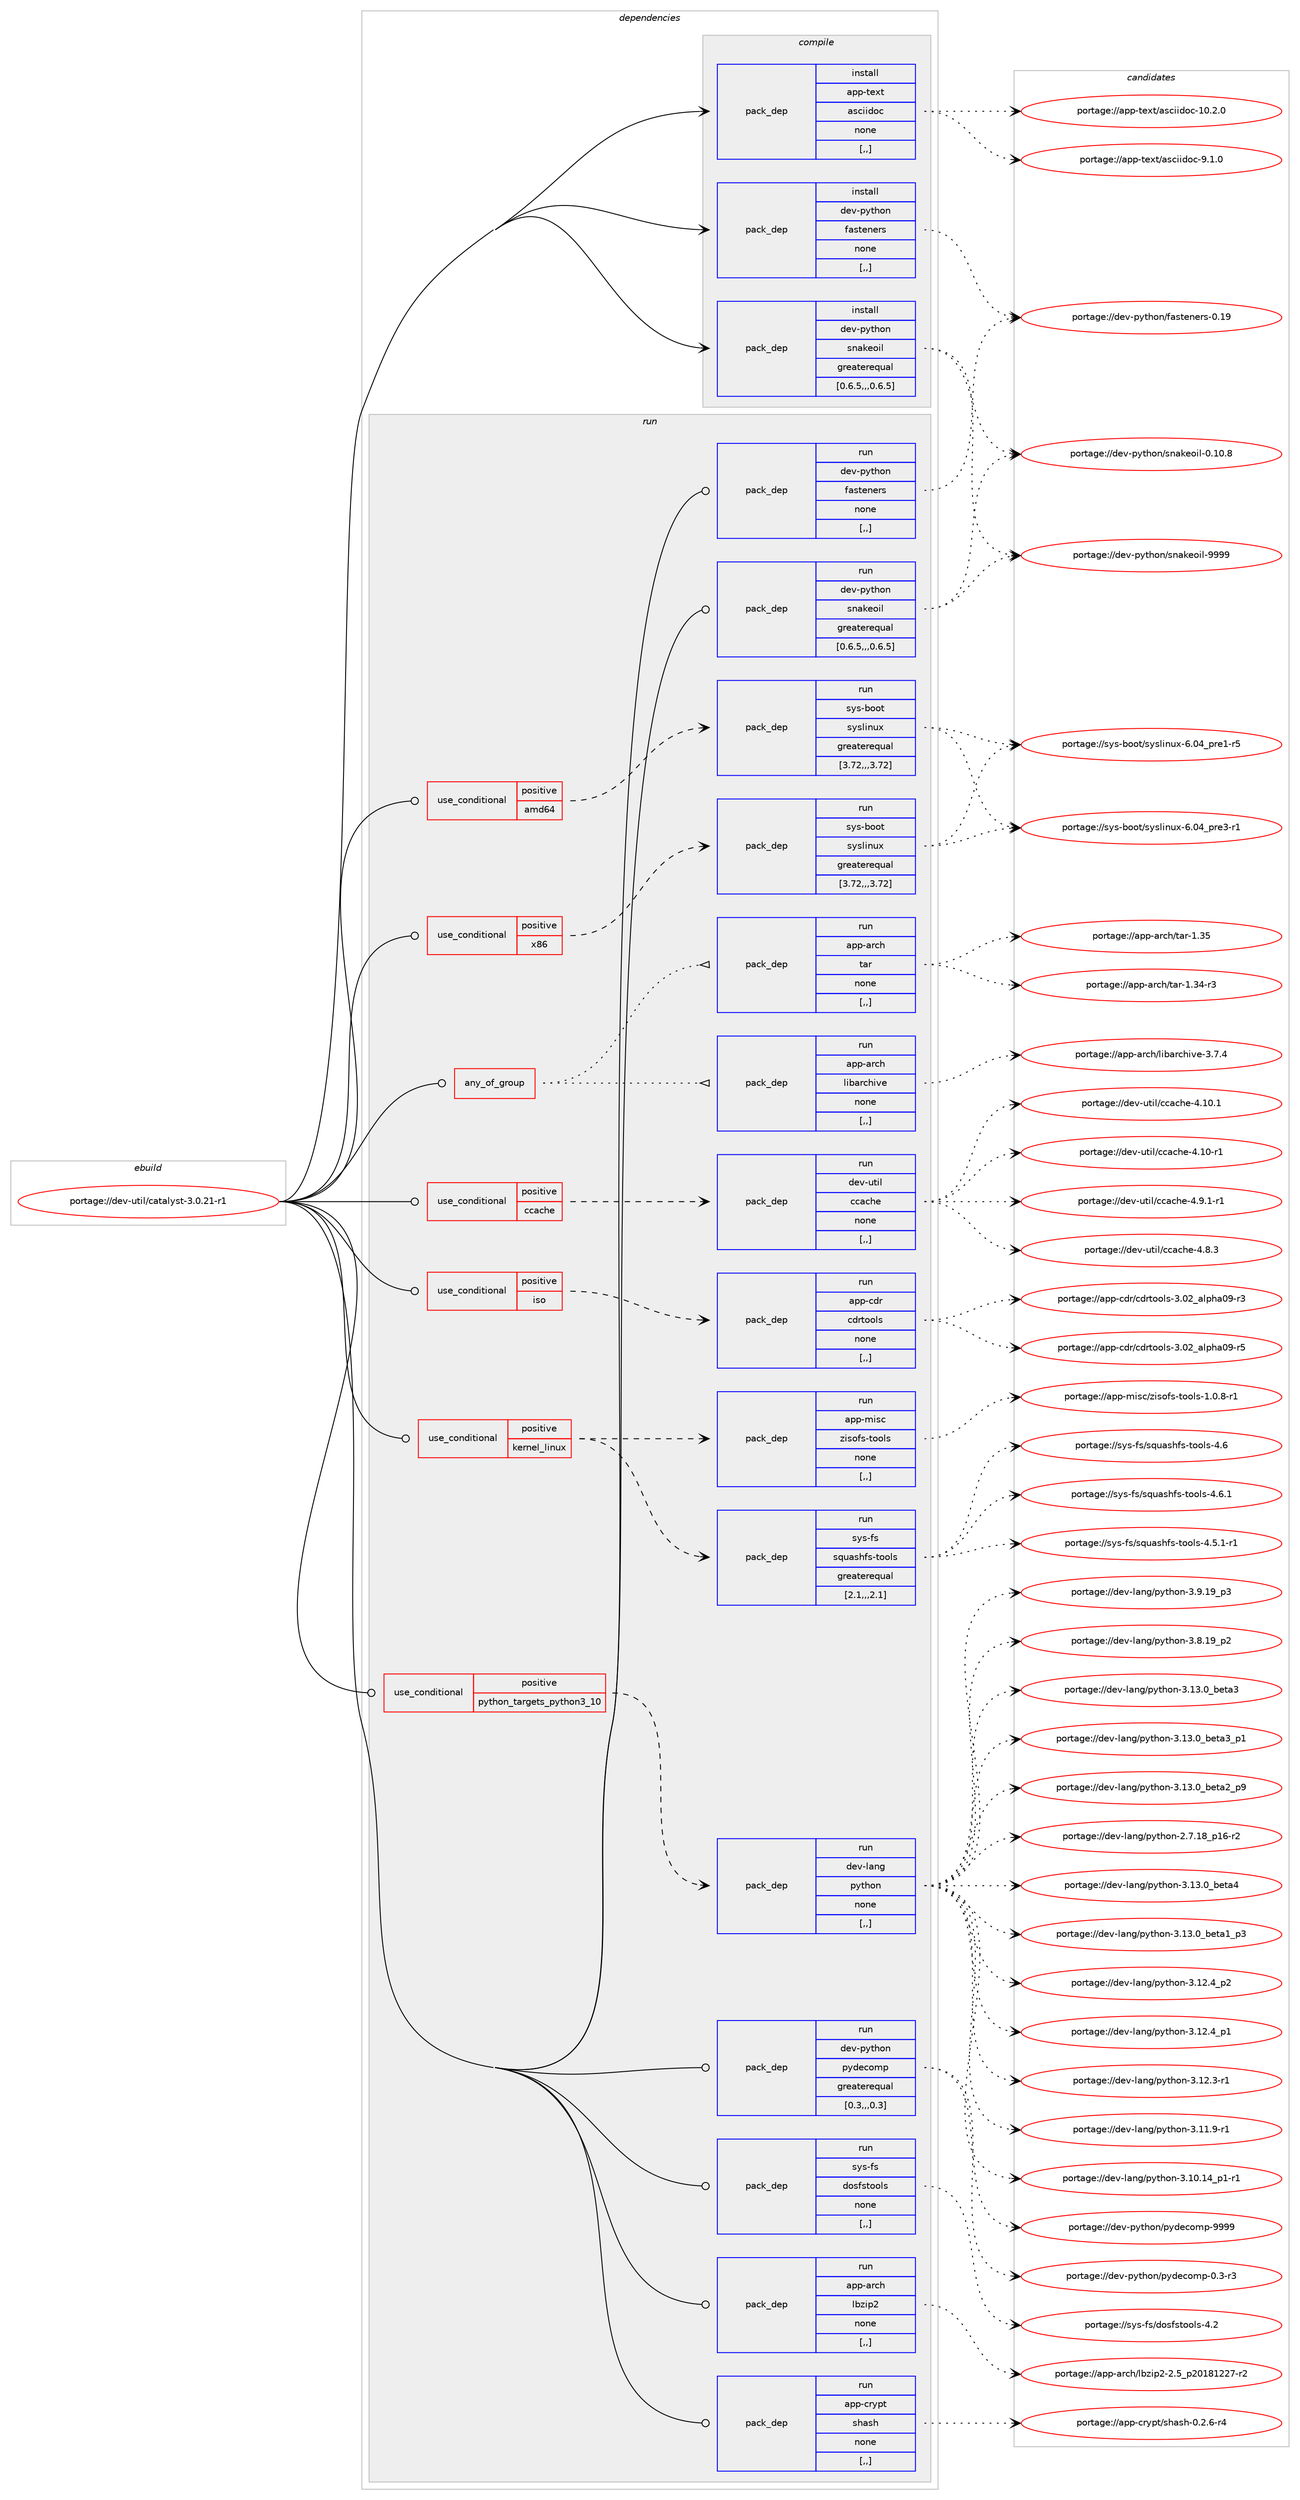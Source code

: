 digraph prolog {

# *************
# Graph options
# *************

newrank=true;
concentrate=true;
compound=true;
graph [rankdir=LR,fontname=Helvetica,fontsize=10,ranksep=1.5];#, ranksep=2.5, nodesep=0.2];
edge  [arrowhead=vee];
node  [fontname=Helvetica,fontsize=10];

# **********
# The ebuild
# **********

subgraph cluster_leftcol {
color=gray;
label=<<i>ebuild</i>>;
id [label="portage://dev-util/catalyst-3.0.21-r1", color=red, width=4, href="../dev-util/catalyst-3.0.21-r1.svg"];
}

# ****************
# The dependencies
# ****************

subgraph cluster_midcol {
color=gray;
label=<<i>dependencies</i>>;
subgraph cluster_compile {
fillcolor="#eeeeee";
style=filled;
label=<<i>compile</i>>;
subgraph pack150517 {
dependency211318 [label=<<TABLE BORDER="0" CELLBORDER="1" CELLSPACING="0" CELLPADDING="4" WIDTH="220"><TR><TD ROWSPAN="6" CELLPADDING="30">pack_dep</TD></TR><TR><TD WIDTH="110">install</TD></TR><TR><TD>app-text</TD></TR><TR><TD>asciidoc</TD></TR><TR><TD>none</TD></TR><TR><TD>[,,]</TD></TR></TABLE>>, shape=none, color=blue];
}
id:e -> dependency211318:w [weight=20,style="solid",arrowhead="vee"];
subgraph pack150518 {
dependency211319 [label=<<TABLE BORDER="0" CELLBORDER="1" CELLSPACING="0" CELLPADDING="4" WIDTH="220"><TR><TD ROWSPAN="6" CELLPADDING="30">pack_dep</TD></TR><TR><TD WIDTH="110">install</TD></TR><TR><TD>dev-python</TD></TR><TR><TD>fasteners</TD></TR><TR><TD>none</TD></TR><TR><TD>[,,]</TD></TR></TABLE>>, shape=none, color=blue];
}
id:e -> dependency211319:w [weight=20,style="solid",arrowhead="vee"];
subgraph pack150519 {
dependency211320 [label=<<TABLE BORDER="0" CELLBORDER="1" CELLSPACING="0" CELLPADDING="4" WIDTH="220"><TR><TD ROWSPAN="6" CELLPADDING="30">pack_dep</TD></TR><TR><TD WIDTH="110">install</TD></TR><TR><TD>dev-python</TD></TR><TR><TD>snakeoil</TD></TR><TR><TD>greaterequal</TD></TR><TR><TD>[0.6.5,,,0.6.5]</TD></TR></TABLE>>, shape=none, color=blue];
}
id:e -> dependency211320:w [weight=20,style="solid",arrowhead="vee"];
}
subgraph cluster_compileandrun {
fillcolor="#eeeeee";
style=filled;
label=<<i>compile and run</i>>;
}
subgraph cluster_run {
fillcolor="#eeeeee";
style=filled;
label=<<i>run</i>>;
subgraph any1248 {
dependency211321 [label=<<TABLE BORDER="0" CELLBORDER="1" CELLSPACING="0" CELLPADDING="4"><TR><TD CELLPADDING="10">any_of_group</TD></TR></TABLE>>, shape=none, color=red];subgraph pack150520 {
dependency211322 [label=<<TABLE BORDER="0" CELLBORDER="1" CELLSPACING="0" CELLPADDING="4" WIDTH="220"><TR><TD ROWSPAN="6" CELLPADDING="30">pack_dep</TD></TR><TR><TD WIDTH="110">run</TD></TR><TR><TD>app-arch</TD></TR><TR><TD>tar</TD></TR><TR><TD>none</TD></TR><TR><TD>[,,]</TD></TR></TABLE>>, shape=none, color=blue];
}
dependency211321:e -> dependency211322:w [weight=20,style="dotted",arrowhead="oinv"];
subgraph pack150521 {
dependency211323 [label=<<TABLE BORDER="0" CELLBORDER="1" CELLSPACING="0" CELLPADDING="4" WIDTH="220"><TR><TD ROWSPAN="6" CELLPADDING="30">pack_dep</TD></TR><TR><TD WIDTH="110">run</TD></TR><TR><TD>app-arch</TD></TR><TR><TD>libarchive</TD></TR><TR><TD>none</TD></TR><TR><TD>[,,]</TD></TR></TABLE>>, shape=none, color=blue];
}
dependency211321:e -> dependency211323:w [weight=20,style="dotted",arrowhead="oinv"];
}
id:e -> dependency211321:w [weight=20,style="solid",arrowhead="odot"];
subgraph cond59403 {
dependency211324 [label=<<TABLE BORDER="0" CELLBORDER="1" CELLSPACING="0" CELLPADDING="4"><TR><TD ROWSPAN="3" CELLPADDING="10">use_conditional</TD></TR><TR><TD>positive</TD></TR><TR><TD>amd64</TD></TR></TABLE>>, shape=none, color=red];
subgraph pack150522 {
dependency211325 [label=<<TABLE BORDER="0" CELLBORDER="1" CELLSPACING="0" CELLPADDING="4" WIDTH="220"><TR><TD ROWSPAN="6" CELLPADDING="30">pack_dep</TD></TR><TR><TD WIDTH="110">run</TD></TR><TR><TD>sys-boot</TD></TR><TR><TD>syslinux</TD></TR><TR><TD>greaterequal</TD></TR><TR><TD>[3.72,,,3.72]</TD></TR></TABLE>>, shape=none, color=blue];
}
dependency211324:e -> dependency211325:w [weight=20,style="dashed",arrowhead="vee"];
}
id:e -> dependency211324:w [weight=20,style="solid",arrowhead="odot"];
subgraph cond59404 {
dependency211326 [label=<<TABLE BORDER="0" CELLBORDER="1" CELLSPACING="0" CELLPADDING="4"><TR><TD ROWSPAN="3" CELLPADDING="10">use_conditional</TD></TR><TR><TD>positive</TD></TR><TR><TD>ccache</TD></TR></TABLE>>, shape=none, color=red];
subgraph pack150523 {
dependency211327 [label=<<TABLE BORDER="0" CELLBORDER="1" CELLSPACING="0" CELLPADDING="4" WIDTH="220"><TR><TD ROWSPAN="6" CELLPADDING="30">pack_dep</TD></TR><TR><TD WIDTH="110">run</TD></TR><TR><TD>dev-util</TD></TR><TR><TD>ccache</TD></TR><TR><TD>none</TD></TR><TR><TD>[,,]</TD></TR></TABLE>>, shape=none, color=blue];
}
dependency211326:e -> dependency211327:w [weight=20,style="dashed",arrowhead="vee"];
}
id:e -> dependency211326:w [weight=20,style="solid",arrowhead="odot"];
subgraph cond59405 {
dependency211328 [label=<<TABLE BORDER="0" CELLBORDER="1" CELLSPACING="0" CELLPADDING="4"><TR><TD ROWSPAN="3" CELLPADDING="10">use_conditional</TD></TR><TR><TD>positive</TD></TR><TR><TD>iso</TD></TR></TABLE>>, shape=none, color=red];
subgraph pack150524 {
dependency211329 [label=<<TABLE BORDER="0" CELLBORDER="1" CELLSPACING="0" CELLPADDING="4" WIDTH="220"><TR><TD ROWSPAN="6" CELLPADDING="30">pack_dep</TD></TR><TR><TD WIDTH="110">run</TD></TR><TR><TD>app-cdr</TD></TR><TR><TD>cdrtools</TD></TR><TR><TD>none</TD></TR><TR><TD>[,,]</TD></TR></TABLE>>, shape=none, color=blue];
}
dependency211328:e -> dependency211329:w [weight=20,style="dashed",arrowhead="vee"];
}
id:e -> dependency211328:w [weight=20,style="solid",arrowhead="odot"];
subgraph cond59406 {
dependency211330 [label=<<TABLE BORDER="0" CELLBORDER="1" CELLSPACING="0" CELLPADDING="4"><TR><TD ROWSPAN="3" CELLPADDING="10">use_conditional</TD></TR><TR><TD>positive</TD></TR><TR><TD>kernel_linux</TD></TR></TABLE>>, shape=none, color=red];
subgraph pack150525 {
dependency211331 [label=<<TABLE BORDER="0" CELLBORDER="1" CELLSPACING="0" CELLPADDING="4" WIDTH="220"><TR><TD ROWSPAN="6" CELLPADDING="30">pack_dep</TD></TR><TR><TD WIDTH="110">run</TD></TR><TR><TD>app-misc</TD></TR><TR><TD>zisofs-tools</TD></TR><TR><TD>none</TD></TR><TR><TD>[,,]</TD></TR></TABLE>>, shape=none, color=blue];
}
dependency211330:e -> dependency211331:w [weight=20,style="dashed",arrowhead="vee"];
subgraph pack150526 {
dependency211332 [label=<<TABLE BORDER="0" CELLBORDER="1" CELLSPACING="0" CELLPADDING="4" WIDTH="220"><TR><TD ROWSPAN="6" CELLPADDING="30">pack_dep</TD></TR><TR><TD WIDTH="110">run</TD></TR><TR><TD>sys-fs</TD></TR><TR><TD>squashfs-tools</TD></TR><TR><TD>greaterequal</TD></TR><TR><TD>[2.1,,,2.1]</TD></TR></TABLE>>, shape=none, color=blue];
}
dependency211330:e -> dependency211332:w [weight=20,style="dashed",arrowhead="vee"];
}
id:e -> dependency211330:w [weight=20,style="solid",arrowhead="odot"];
subgraph cond59407 {
dependency211333 [label=<<TABLE BORDER="0" CELLBORDER="1" CELLSPACING="0" CELLPADDING="4"><TR><TD ROWSPAN="3" CELLPADDING="10">use_conditional</TD></TR><TR><TD>positive</TD></TR><TR><TD>python_targets_python3_10</TD></TR></TABLE>>, shape=none, color=red];
subgraph pack150527 {
dependency211334 [label=<<TABLE BORDER="0" CELLBORDER="1" CELLSPACING="0" CELLPADDING="4" WIDTH="220"><TR><TD ROWSPAN="6" CELLPADDING="30">pack_dep</TD></TR><TR><TD WIDTH="110">run</TD></TR><TR><TD>dev-lang</TD></TR><TR><TD>python</TD></TR><TR><TD>none</TD></TR><TR><TD>[,,]</TD></TR></TABLE>>, shape=none, color=blue];
}
dependency211333:e -> dependency211334:w [weight=20,style="dashed",arrowhead="vee"];
}
id:e -> dependency211333:w [weight=20,style="solid",arrowhead="odot"];
subgraph cond59408 {
dependency211335 [label=<<TABLE BORDER="0" CELLBORDER="1" CELLSPACING="0" CELLPADDING="4"><TR><TD ROWSPAN="3" CELLPADDING="10">use_conditional</TD></TR><TR><TD>positive</TD></TR><TR><TD>x86</TD></TR></TABLE>>, shape=none, color=red];
subgraph pack150528 {
dependency211336 [label=<<TABLE BORDER="0" CELLBORDER="1" CELLSPACING="0" CELLPADDING="4" WIDTH="220"><TR><TD ROWSPAN="6" CELLPADDING="30">pack_dep</TD></TR><TR><TD WIDTH="110">run</TD></TR><TR><TD>sys-boot</TD></TR><TR><TD>syslinux</TD></TR><TR><TD>greaterequal</TD></TR><TR><TD>[3.72,,,3.72]</TD></TR></TABLE>>, shape=none, color=blue];
}
dependency211335:e -> dependency211336:w [weight=20,style="dashed",arrowhead="vee"];
}
id:e -> dependency211335:w [weight=20,style="solid",arrowhead="odot"];
subgraph pack150529 {
dependency211337 [label=<<TABLE BORDER="0" CELLBORDER="1" CELLSPACING="0" CELLPADDING="4" WIDTH="220"><TR><TD ROWSPAN="6" CELLPADDING="30">pack_dep</TD></TR><TR><TD WIDTH="110">run</TD></TR><TR><TD>app-arch</TD></TR><TR><TD>lbzip2</TD></TR><TR><TD>none</TD></TR><TR><TD>[,,]</TD></TR></TABLE>>, shape=none, color=blue];
}
id:e -> dependency211337:w [weight=20,style="solid",arrowhead="odot"];
subgraph pack150530 {
dependency211338 [label=<<TABLE BORDER="0" CELLBORDER="1" CELLSPACING="0" CELLPADDING="4" WIDTH="220"><TR><TD ROWSPAN="6" CELLPADDING="30">pack_dep</TD></TR><TR><TD WIDTH="110">run</TD></TR><TR><TD>app-crypt</TD></TR><TR><TD>shash</TD></TR><TR><TD>none</TD></TR><TR><TD>[,,]</TD></TR></TABLE>>, shape=none, color=blue];
}
id:e -> dependency211338:w [weight=20,style="solid",arrowhead="odot"];
subgraph pack150531 {
dependency211339 [label=<<TABLE BORDER="0" CELLBORDER="1" CELLSPACING="0" CELLPADDING="4" WIDTH="220"><TR><TD ROWSPAN="6" CELLPADDING="30">pack_dep</TD></TR><TR><TD WIDTH="110">run</TD></TR><TR><TD>dev-python</TD></TR><TR><TD>fasteners</TD></TR><TR><TD>none</TD></TR><TR><TD>[,,]</TD></TR></TABLE>>, shape=none, color=blue];
}
id:e -> dependency211339:w [weight=20,style="solid",arrowhead="odot"];
subgraph pack150532 {
dependency211340 [label=<<TABLE BORDER="0" CELLBORDER="1" CELLSPACING="0" CELLPADDING="4" WIDTH="220"><TR><TD ROWSPAN="6" CELLPADDING="30">pack_dep</TD></TR><TR><TD WIDTH="110">run</TD></TR><TR><TD>dev-python</TD></TR><TR><TD>pydecomp</TD></TR><TR><TD>greaterequal</TD></TR><TR><TD>[0.3,,,0.3]</TD></TR></TABLE>>, shape=none, color=blue];
}
id:e -> dependency211340:w [weight=20,style="solid",arrowhead="odot"];
subgraph pack150533 {
dependency211341 [label=<<TABLE BORDER="0" CELLBORDER="1" CELLSPACING="0" CELLPADDING="4" WIDTH="220"><TR><TD ROWSPAN="6" CELLPADDING="30">pack_dep</TD></TR><TR><TD WIDTH="110">run</TD></TR><TR><TD>dev-python</TD></TR><TR><TD>snakeoil</TD></TR><TR><TD>greaterequal</TD></TR><TR><TD>[0.6.5,,,0.6.5]</TD></TR></TABLE>>, shape=none, color=blue];
}
id:e -> dependency211341:w [weight=20,style="solid",arrowhead="odot"];
subgraph pack150534 {
dependency211342 [label=<<TABLE BORDER="0" CELLBORDER="1" CELLSPACING="0" CELLPADDING="4" WIDTH="220"><TR><TD ROWSPAN="6" CELLPADDING="30">pack_dep</TD></TR><TR><TD WIDTH="110">run</TD></TR><TR><TD>sys-fs</TD></TR><TR><TD>dosfstools</TD></TR><TR><TD>none</TD></TR><TR><TD>[,,]</TD></TR></TABLE>>, shape=none, color=blue];
}
id:e -> dependency211342:w [weight=20,style="solid",arrowhead="odot"];
}
}

# **************
# The candidates
# **************

subgraph cluster_choices {
rank=same;
color=gray;
label=<<i>candidates</i>>;

subgraph choice150517 {
color=black;
nodesep=1;
choice97112112451161011201164797115991051051001119945494846504648 [label="portage://app-text/asciidoc-10.2.0", color=red, width=4,href="../app-text/asciidoc-10.2.0.svg"];
choice971121124511610112011647971159910510510011199455746494648 [label="portage://app-text/asciidoc-9.1.0", color=red, width=4,href="../app-text/asciidoc-9.1.0.svg"];
dependency211318:e -> choice97112112451161011201164797115991051051001119945494846504648:w [style=dotted,weight="100"];
dependency211318:e -> choice971121124511610112011647971159910510510011199455746494648:w [style=dotted,weight="100"];
}
subgraph choice150518 {
color=black;
nodesep=1;
choice1001011184511212111610411111047102971151161011101011141154548464957 [label="portage://dev-python/fasteners-0.19", color=red, width=4,href="../dev-python/fasteners-0.19.svg"];
dependency211319:e -> choice1001011184511212111610411111047102971151161011101011141154548464957:w [style=dotted,weight="100"];
}
subgraph choice150519 {
color=black;
nodesep=1;
choice1001011184511212111610411111047115110971071011111051084557575757 [label="portage://dev-python/snakeoil-9999", color=red, width=4,href="../dev-python/snakeoil-9999.svg"];
choice10010111845112121116104111110471151109710710111110510845484649484656 [label="portage://dev-python/snakeoil-0.10.8", color=red, width=4,href="../dev-python/snakeoil-0.10.8.svg"];
dependency211320:e -> choice1001011184511212111610411111047115110971071011111051084557575757:w [style=dotted,weight="100"];
dependency211320:e -> choice10010111845112121116104111110471151109710710111110510845484649484656:w [style=dotted,weight="100"];
}
subgraph choice150520 {
color=black;
nodesep=1;
choice9711211245971149910447116971144549465153 [label="portage://app-arch/tar-1.35", color=red, width=4,href="../app-arch/tar-1.35.svg"];
choice97112112459711499104471169711445494651524511451 [label="portage://app-arch/tar-1.34-r3", color=red, width=4,href="../app-arch/tar-1.34-r3.svg"];
dependency211322:e -> choice9711211245971149910447116971144549465153:w [style=dotted,weight="100"];
dependency211322:e -> choice97112112459711499104471169711445494651524511451:w [style=dotted,weight="100"];
}
subgraph choice150521 {
color=black;
nodesep=1;
choice9711211245971149910447108105989711499104105118101455146554652 [label="portage://app-arch/libarchive-3.7.4", color=red, width=4,href="../app-arch/libarchive-3.7.4.svg"];
dependency211323:e -> choice9711211245971149910447108105989711499104105118101455146554652:w [style=dotted,weight="100"];
}
subgraph choice150522 {
color=black;
nodesep=1;
choice115121115459811111111647115121115108105110117120455446485295112114101514511449 [label="portage://sys-boot/syslinux-6.04_pre3-r1", color=red, width=4,href="../sys-boot/syslinux-6.04_pre3-r1.svg"];
choice115121115459811111111647115121115108105110117120455446485295112114101494511453 [label="portage://sys-boot/syslinux-6.04_pre1-r5", color=red, width=4,href="../sys-boot/syslinux-6.04_pre1-r5.svg"];
dependency211325:e -> choice115121115459811111111647115121115108105110117120455446485295112114101514511449:w [style=dotted,weight="100"];
dependency211325:e -> choice115121115459811111111647115121115108105110117120455446485295112114101494511453:w [style=dotted,weight="100"];
}
subgraph choice150523 {
color=black;
nodesep=1;
choice10010111845117116105108479999979910410145524649484649 [label="portage://dev-util/ccache-4.10.1", color=red, width=4,href="../dev-util/ccache-4.10.1.svg"];
choice10010111845117116105108479999979910410145524649484511449 [label="portage://dev-util/ccache-4.10-r1", color=red, width=4,href="../dev-util/ccache-4.10-r1.svg"];
choice1001011184511711610510847999997991041014552465746494511449 [label="portage://dev-util/ccache-4.9.1-r1", color=red, width=4,href="../dev-util/ccache-4.9.1-r1.svg"];
choice100101118451171161051084799999799104101455246564651 [label="portage://dev-util/ccache-4.8.3", color=red, width=4,href="../dev-util/ccache-4.8.3.svg"];
dependency211327:e -> choice10010111845117116105108479999979910410145524649484649:w [style=dotted,weight="100"];
dependency211327:e -> choice10010111845117116105108479999979910410145524649484511449:w [style=dotted,weight="100"];
dependency211327:e -> choice1001011184511711610510847999997991041014552465746494511449:w [style=dotted,weight="100"];
dependency211327:e -> choice100101118451171161051084799999799104101455246564651:w [style=dotted,weight="100"];
}
subgraph choice150524 {
color=black;
nodesep=1;
choice9711211245991001144799100114116111111108115455146485095971081121049748574511453 [label="portage://app-cdr/cdrtools-3.02_alpha09-r5", color=red, width=4,href="../app-cdr/cdrtools-3.02_alpha09-r5.svg"];
choice9711211245991001144799100114116111111108115455146485095971081121049748574511451 [label="portage://app-cdr/cdrtools-3.02_alpha09-r3", color=red, width=4,href="../app-cdr/cdrtools-3.02_alpha09-r3.svg"];
dependency211329:e -> choice9711211245991001144799100114116111111108115455146485095971081121049748574511453:w [style=dotted,weight="100"];
dependency211329:e -> choice9711211245991001144799100114116111111108115455146485095971081121049748574511451:w [style=dotted,weight="100"];
}
subgraph choice150525 {
color=black;
nodesep=1;
choice97112112451091051159947122105115111102115451161111111081154549464846564511449 [label="portage://app-misc/zisofs-tools-1.0.8-r1", color=red, width=4,href="../app-misc/zisofs-tools-1.0.8-r1.svg"];
dependency211331:e -> choice97112112451091051159947122105115111102115451161111111081154549464846564511449:w [style=dotted,weight="100"];
}
subgraph choice150526 {
color=black;
nodesep=1;
choice11512111545102115471151131179711510410211545116111111108115455246544649 [label="portage://sys-fs/squashfs-tools-4.6.1", color=red, width=4,href="../sys-fs/squashfs-tools-4.6.1.svg"];
choice1151211154510211547115113117971151041021154511611111110811545524654 [label="portage://sys-fs/squashfs-tools-4.6", color=red, width=4,href="../sys-fs/squashfs-tools-4.6.svg"];
choice115121115451021154711511311797115104102115451161111111081154552465346494511449 [label="portage://sys-fs/squashfs-tools-4.5.1-r1", color=red, width=4,href="../sys-fs/squashfs-tools-4.5.1-r1.svg"];
dependency211332:e -> choice11512111545102115471151131179711510410211545116111111108115455246544649:w [style=dotted,weight="100"];
dependency211332:e -> choice1151211154510211547115113117971151041021154511611111110811545524654:w [style=dotted,weight="100"];
dependency211332:e -> choice115121115451021154711511311797115104102115451161111111081154552465346494511449:w [style=dotted,weight="100"];
}
subgraph choice150527 {
color=black;
nodesep=1;
choice1001011184510897110103471121211161041111104551464951464895981011169752 [label="portage://dev-lang/python-3.13.0_beta4", color=red, width=4,href="../dev-lang/python-3.13.0_beta4.svg"];
choice10010111845108971101034711212111610411111045514649514648959810111697519511249 [label="portage://dev-lang/python-3.13.0_beta3_p1", color=red, width=4,href="../dev-lang/python-3.13.0_beta3_p1.svg"];
choice1001011184510897110103471121211161041111104551464951464895981011169751 [label="portage://dev-lang/python-3.13.0_beta3", color=red, width=4,href="../dev-lang/python-3.13.0_beta3.svg"];
choice10010111845108971101034711212111610411111045514649514648959810111697509511257 [label="portage://dev-lang/python-3.13.0_beta2_p9", color=red, width=4,href="../dev-lang/python-3.13.0_beta2_p9.svg"];
choice10010111845108971101034711212111610411111045514649514648959810111697499511251 [label="portage://dev-lang/python-3.13.0_beta1_p3", color=red, width=4,href="../dev-lang/python-3.13.0_beta1_p3.svg"];
choice100101118451089711010347112121116104111110455146495046529511250 [label="portage://dev-lang/python-3.12.4_p2", color=red, width=4,href="../dev-lang/python-3.12.4_p2.svg"];
choice100101118451089711010347112121116104111110455146495046529511249 [label="portage://dev-lang/python-3.12.4_p1", color=red, width=4,href="../dev-lang/python-3.12.4_p1.svg"];
choice100101118451089711010347112121116104111110455146495046514511449 [label="portage://dev-lang/python-3.12.3-r1", color=red, width=4,href="../dev-lang/python-3.12.3-r1.svg"];
choice100101118451089711010347112121116104111110455146494946574511449 [label="portage://dev-lang/python-3.11.9-r1", color=red, width=4,href="../dev-lang/python-3.11.9-r1.svg"];
choice100101118451089711010347112121116104111110455146494846495295112494511449 [label="portage://dev-lang/python-3.10.14_p1-r1", color=red, width=4,href="../dev-lang/python-3.10.14_p1-r1.svg"];
choice100101118451089711010347112121116104111110455146574649579511251 [label="portage://dev-lang/python-3.9.19_p3", color=red, width=4,href="../dev-lang/python-3.9.19_p3.svg"];
choice100101118451089711010347112121116104111110455146564649579511250 [label="portage://dev-lang/python-3.8.19_p2", color=red, width=4,href="../dev-lang/python-3.8.19_p2.svg"];
choice100101118451089711010347112121116104111110455046554649569511249544511450 [label="portage://dev-lang/python-2.7.18_p16-r2", color=red, width=4,href="../dev-lang/python-2.7.18_p16-r2.svg"];
dependency211334:e -> choice1001011184510897110103471121211161041111104551464951464895981011169752:w [style=dotted,weight="100"];
dependency211334:e -> choice10010111845108971101034711212111610411111045514649514648959810111697519511249:w [style=dotted,weight="100"];
dependency211334:e -> choice1001011184510897110103471121211161041111104551464951464895981011169751:w [style=dotted,weight="100"];
dependency211334:e -> choice10010111845108971101034711212111610411111045514649514648959810111697509511257:w [style=dotted,weight="100"];
dependency211334:e -> choice10010111845108971101034711212111610411111045514649514648959810111697499511251:w [style=dotted,weight="100"];
dependency211334:e -> choice100101118451089711010347112121116104111110455146495046529511250:w [style=dotted,weight="100"];
dependency211334:e -> choice100101118451089711010347112121116104111110455146495046529511249:w [style=dotted,weight="100"];
dependency211334:e -> choice100101118451089711010347112121116104111110455146495046514511449:w [style=dotted,weight="100"];
dependency211334:e -> choice100101118451089711010347112121116104111110455146494946574511449:w [style=dotted,weight="100"];
dependency211334:e -> choice100101118451089711010347112121116104111110455146494846495295112494511449:w [style=dotted,weight="100"];
dependency211334:e -> choice100101118451089711010347112121116104111110455146574649579511251:w [style=dotted,weight="100"];
dependency211334:e -> choice100101118451089711010347112121116104111110455146564649579511250:w [style=dotted,weight="100"];
dependency211334:e -> choice100101118451089711010347112121116104111110455046554649569511249544511450:w [style=dotted,weight="100"];
}
subgraph choice150528 {
color=black;
nodesep=1;
choice115121115459811111111647115121115108105110117120455446485295112114101514511449 [label="portage://sys-boot/syslinux-6.04_pre3-r1", color=red, width=4,href="../sys-boot/syslinux-6.04_pre3-r1.svg"];
choice115121115459811111111647115121115108105110117120455446485295112114101494511453 [label="portage://sys-boot/syslinux-6.04_pre1-r5", color=red, width=4,href="../sys-boot/syslinux-6.04_pre1-r5.svg"];
dependency211336:e -> choice115121115459811111111647115121115108105110117120455446485295112114101514511449:w [style=dotted,weight="100"];
dependency211336:e -> choice115121115459811111111647115121115108105110117120455446485295112114101494511453:w [style=dotted,weight="100"];
}
subgraph choice150529 {
color=black;
nodesep=1;
choice97112112459711499104471089812210511250455046539511250484956495050554511450 [label="portage://app-arch/lbzip2-2.5_p20181227-r2", color=red, width=4,href="../app-arch/lbzip2-2.5_p20181227-r2.svg"];
dependency211337:e -> choice97112112459711499104471089812210511250455046539511250484956495050554511450:w [style=dotted,weight="100"];
}
subgraph choice150530 {
color=black;
nodesep=1;
choice97112112459911412111211647115104971151044548465046544511452 [label="portage://app-crypt/shash-0.2.6-r4", color=red, width=4,href="../app-crypt/shash-0.2.6-r4.svg"];
dependency211338:e -> choice97112112459911412111211647115104971151044548465046544511452:w [style=dotted,weight="100"];
}
subgraph choice150531 {
color=black;
nodesep=1;
choice1001011184511212111610411111047102971151161011101011141154548464957 [label="portage://dev-python/fasteners-0.19", color=red, width=4,href="../dev-python/fasteners-0.19.svg"];
dependency211339:e -> choice1001011184511212111610411111047102971151161011101011141154548464957:w [style=dotted,weight="100"];
}
subgraph choice150532 {
color=black;
nodesep=1;
choice1001011184511212111610411111047112121100101991111091124557575757 [label="portage://dev-python/pydecomp-9999", color=red, width=4,href="../dev-python/pydecomp-9999.svg"];
choice100101118451121211161041111104711212110010199111109112454846514511451 [label="portage://dev-python/pydecomp-0.3-r3", color=red, width=4,href="../dev-python/pydecomp-0.3-r3.svg"];
dependency211340:e -> choice1001011184511212111610411111047112121100101991111091124557575757:w [style=dotted,weight="100"];
dependency211340:e -> choice100101118451121211161041111104711212110010199111109112454846514511451:w [style=dotted,weight="100"];
}
subgraph choice150533 {
color=black;
nodesep=1;
choice1001011184511212111610411111047115110971071011111051084557575757 [label="portage://dev-python/snakeoil-9999", color=red, width=4,href="../dev-python/snakeoil-9999.svg"];
choice10010111845112121116104111110471151109710710111110510845484649484656 [label="portage://dev-python/snakeoil-0.10.8", color=red, width=4,href="../dev-python/snakeoil-0.10.8.svg"];
dependency211341:e -> choice1001011184511212111610411111047115110971071011111051084557575757:w [style=dotted,weight="100"];
dependency211341:e -> choice10010111845112121116104111110471151109710710111110510845484649484656:w [style=dotted,weight="100"];
}
subgraph choice150534 {
color=black;
nodesep=1;
choice115121115451021154710011111510211511611111110811545524650 [label="portage://sys-fs/dosfstools-4.2", color=red, width=4,href="../sys-fs/dosfstools-4.2.svg"];
dependency211342:e -> choice115121115451021154710011111510211511611111110811545524650:w [style=dotted,weight="100"];
}
}

}
